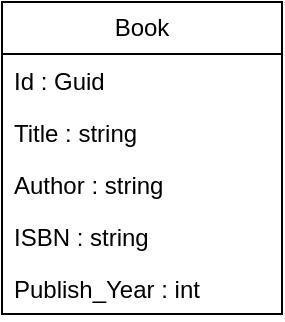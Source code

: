 <mxfile version="21.6.8" type="device">
  <diagram name="Página-1" id="5JNfUG-2XljcQGey7kvm">
    <mxGraphModel dx="1658" dy="820" grid="1" gridSize="10" guides="1" tooltips="1" connect="1" arrows="1" fold="1" page="1" pageScale="1" pageWidth="827" pageHeight="1169" math="0" shadow="0">
      <root>
        <mxCell id="0" />
        <mxCell id="1" parent="0" />
        <mxCell id="vJxUPLzyX_1_pXRIeZPe-12" value="Book&lt;br&gt;" style="swimlane;fontStyle=0;childLayout=stackLayout;horizontal=1;startSize=26;fillColor=none;horizontalStack=0;resizeParent=1;resizeParentMax=0;resizeLast=0;collapsible=1;marginBottom=0;whiteSpace=wrap;html=1;" vertex="1" parent="1">
          <mxGeometry x="90" y="90" width="140" height="156" as="geometry" />
        </mxCell>
        <mxCell id="vJxUPLzyX_1_pXRIeZPe-13" value="Id : Guid" style="text;strokeColor=none;fillColor=none;align=left;verticalAlign=top;spacingLeft=4;spacingRight=4;overflow=hidden;rotatable=0;points=[[0,0.5],[1,0.5]];portConstraint=eastwest;whiteSpace=wrap;html=1;" vertex="1" parent="vJxUPLzyX_1_pXRIeZPe-12">
          <mxGeometry y="26" width="140" height="26" as="geometry" />
        </mxCell>
        <mxCell id="vJxUPLzyX_1_pXRIeZPe-14" value="Title : string" style="text;strokeColor=none;fillColor=none;align=left;verticalAlign=top;spacingLeft=4;spacingRight=4;overflow=hidden;rotatable=0;points=[[0,0.5],[1,0.5]];portConstraint=eastwest;whiteSpace=wrap;html=1;" vertex="1" parent="vJxUPLzyX_1_pXRIeZPe-12">
          <mxGeometry y="52" width="140" height="26" as="geometry" />
        </mxCell>
        <mxCell id="vJxUPLzyX_1_pXRIeZPe-16" value="Author : string" style="text;strokeColor=none;fillColor=none;align=left;verticalAlign=top;spacingLeft=4;spacingRight=4;overflow=hidden;rotatable=0;points=[[0,0.5],[1,0.5]];portConstraint=eastwest;whiteSpace=wrap;html=1;" vertex="1" parent="vJxUPLzyX_1_pXRIeZPe-12">
          <mxGeometry y="78" width="140" height="26" as="geometry" />
        </mxCell>
        <mxCell id="vJxUPLzyX_1_pXRIeZPe-15" value="ISBN : string" style="text;strokeColor=none;fillColor=none;align=left;verticalAlign=top;spacingLeft=4;spacingRight=4;overflow=hidden;rotatable=0;points=[[0,0.5],[1,0.5]];portConstraint=eastwest;whiteSpace=wrap;html=1;" vertex="1" parent="vJxUPLzyX_1_pXRIeZPe-12">
          <mxGeometry y="104" width="140" height="26" as="geometry" />
        </mxCell>
        <mxCell id="vJxUPLzyX_1_pXRIeZPe-19" value="Publish_Year : int&lt;br&gt;" style="text;strokeColor=none;fillColor=none;align=left;verticalAlign=top;spacingLeft=4;spacingRight=4;overflow=hidden;rotatable=0;points=[[0,0.5],[1,0.5]];portConstraint=eastwest;whiteSpace=wrap;html=1;" vertex="1" parent="vJxUPLzyX_1_pXRIeZPe-12">
          <mxGeometry y="130" width="140" height="26" as="geometry" />
        </mxCell>
      </root>
    </mxGraphModel>
  </diagram>
</mxfile>
